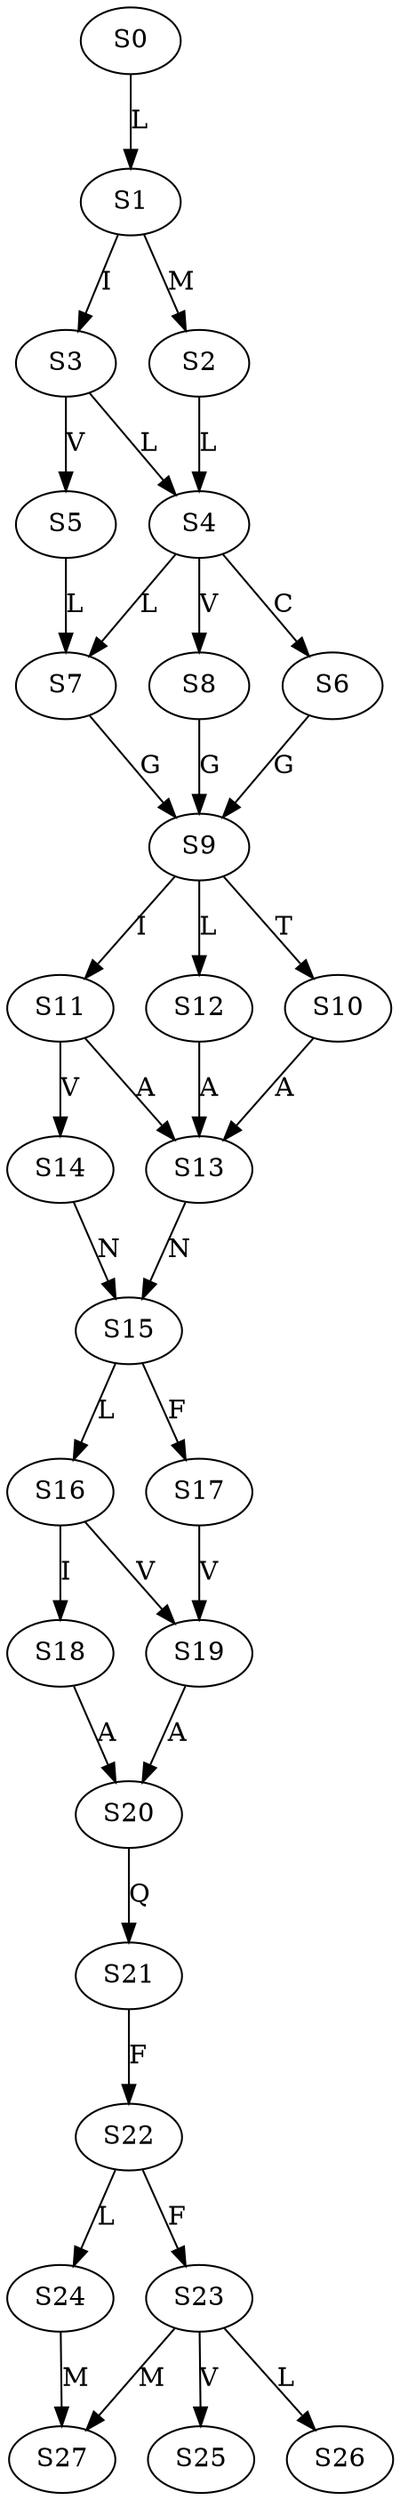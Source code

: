 strict digraph  {
	S0 -> S1 [ label = L ];
	S1 -> S2 [ label = M ];
	S1 -> S3 [ label = I ];
	S2 -> S4 [ label = L ];
	S3 -> S4 [ label = L ];
	S3 -> S5 [ label = V ];
	S4 -> S6 [ label = C ];
	S4 -> S7 [ label = L ];
	S4 -> S8 [ label = V ];
	S5 -> S7 [ label = L ];
	S6 -> S9 [ label = G ];
	S7 -> S9 [ label = G ];
	S8 -> S9 [ label = G ];
	S9 -> S10 [ label = T ];
	S9 -> S11 [ label = I ];
	S9 -> S12 [ label = L ];
	S10 -> S13 [ label = A ];
	S11 -> S13 [ label = A ];
	S11 -> S14 [ label = V ];
	S12 -> S13 [ label = A ];
	S13 -> S15 [ label = N ];
	S14 -> S15 [ label = N ];
	S15 -> S16 [ label = L ];
	S15 -> S17 [ label = F ];
	S16 -> S18 [ label = I ];
	S16 -> S19 [ label = V ];
	S17 -> S19 [ label = V ];
	S18 -> S20 [ label = A ];
	S19 -> S20 [ label = A ];
	S20 -> S21 [ label = Q ];
	S21 -> S22 [ label = F ];
	S22 -> S23 [ label = F ];
	S22 -> S24 [ label = L ];
	S23 -> S25 [ label = V ];
	S23 -> S26 [ label = L ];
	S23 -> S27 [ label = M ];
	S24 -> S27 [ label = M ];
}
